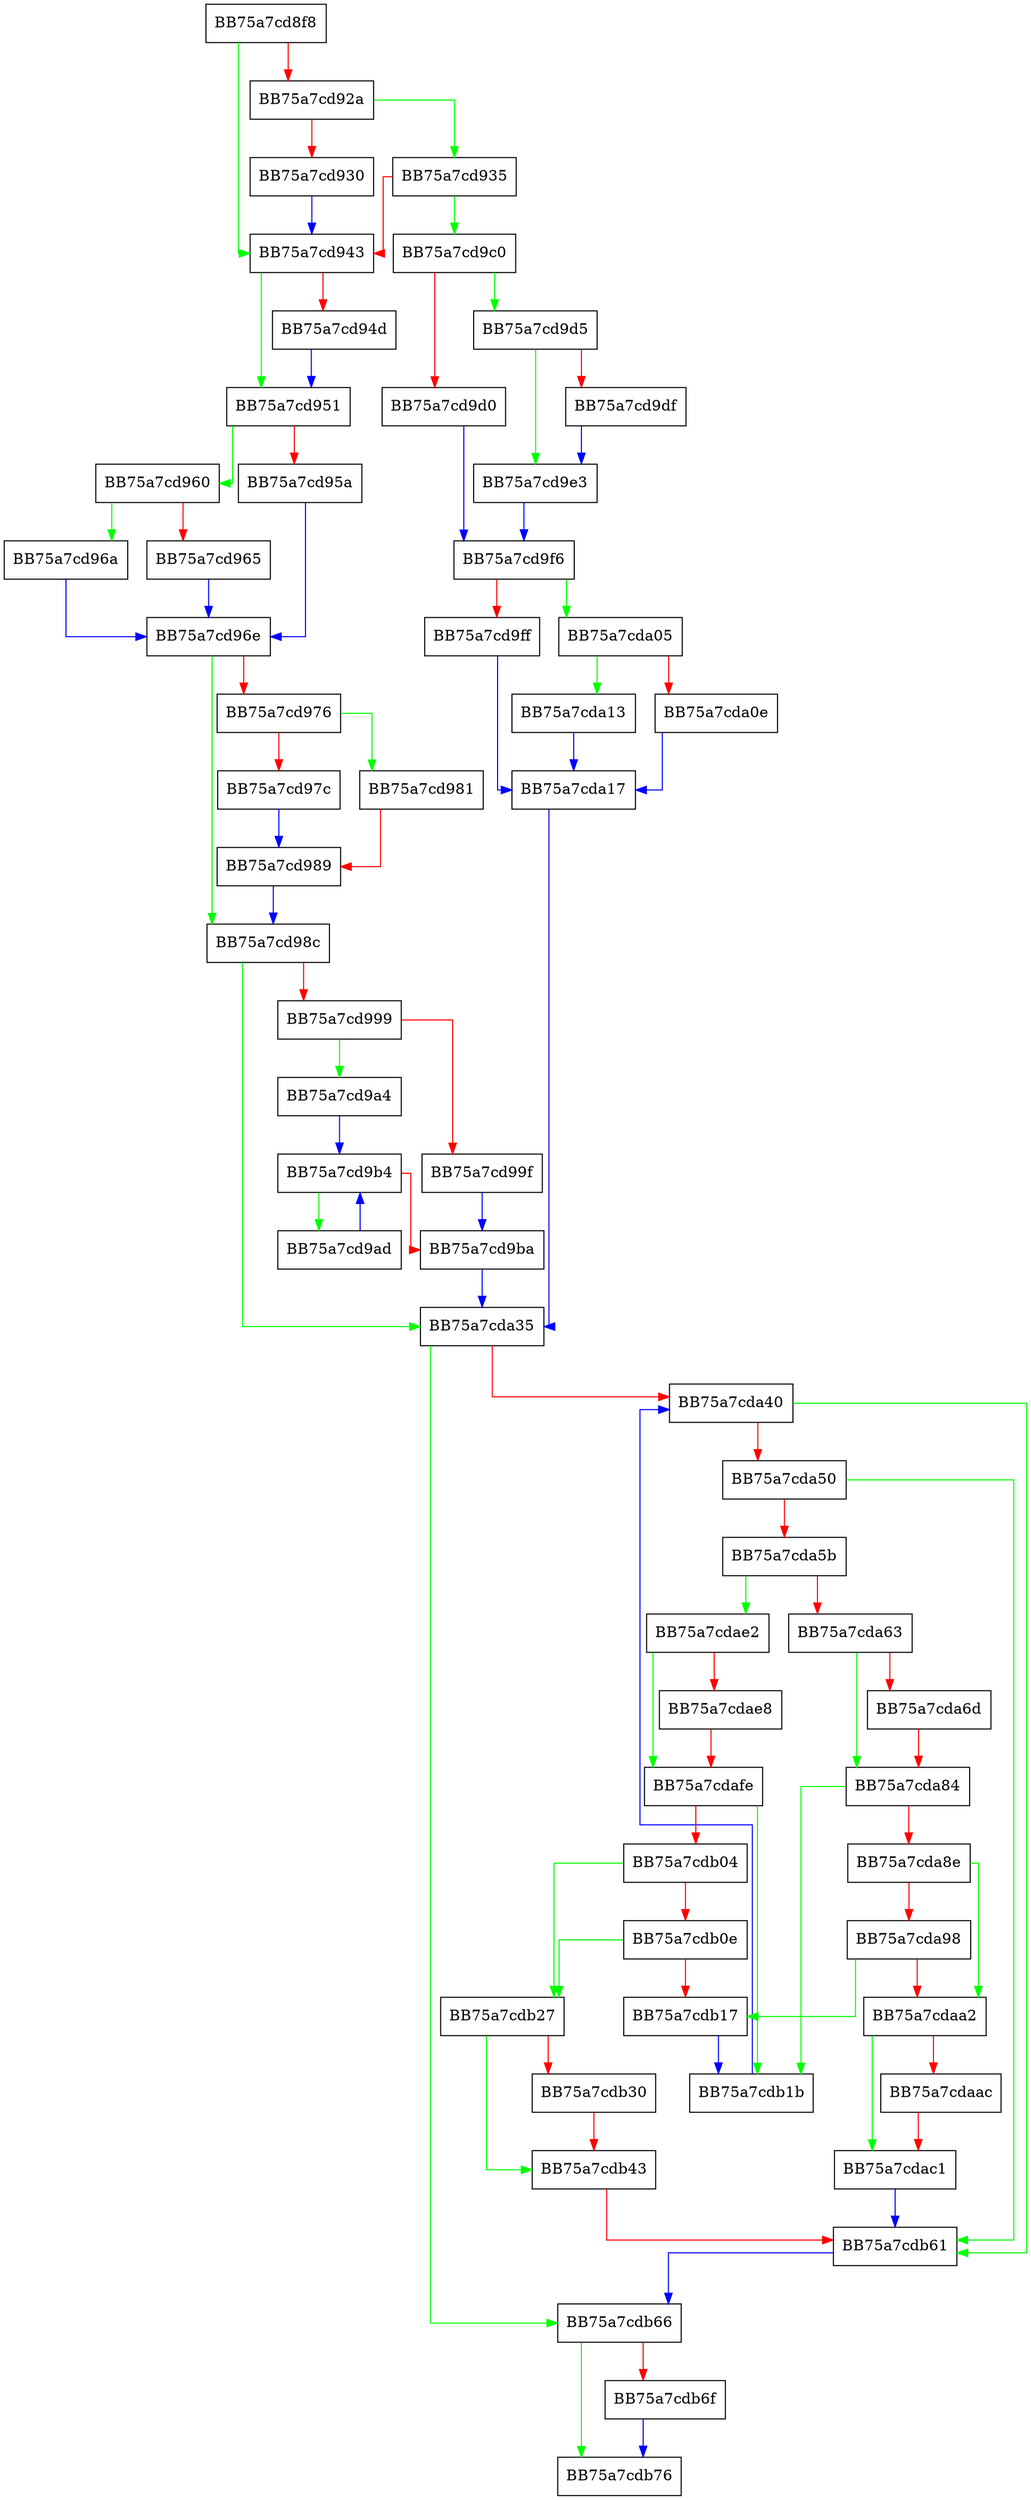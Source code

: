 digraph _Extract {
  node [shape="box"];
  graph [splines=ortho];
  BB75a7cd8f8 -> BB75a7cd943 [color="green"];
  BB75a7cd8f8 -> BB75a7cd92a [color="red"];
  BB75a7cd92a -> BB75a7cd935 [color="green"];
  BB75a7cd92a -> BB75a7cd930 [color="red"];
  BB75a7cd930 -> BB75a7cd943 [color="blue"];
  BB75a7cd935 -> BB75a7cd9c0 [color="green"];
  BB75a7cd935 -> BB75a7cd943 [color="red"];
  BB75a7cd943 -> BB75a7cd951 [color="green"];
  BB75a7cd943 -> BB75a7cd94d [color="red"];
  BB75a7cd94d -> BB75a7cd951 [color="blue"];
  BB75a7cd951 -> BB75a7cd960 [color="green"];
  BB75a7cd951 -> BB75a7cd95a [color="red"];
  BB75a7cd95a -> BB75a7cd96e [color="blue"];
  BB75a7cd960 -> BB75a7cd96a [color="green"];
  BB75a7cd960 -> BB75a7cd965 [color="red"];
  BB75a7cd965 -> BB75a7cd96e [color="blue"];
  BB75a7cd96a -> BB75a7cd96e [color="blue"];
  BB75a7cd96e -> BB75a7cd98c [color="green"];
  BB75a7cd96e -> BB75a7cd976 [color="red"];
  BB75a7cd976 -> BB75a7cd981 [color="green"];
  BB75a7cd976 -> BB75a7cd97c [color="red"];
  BB75a7cd97c -> BB75a7cd989 [color="blue"];
  BB75a7cd981 -> BB75a7cd989 [color="red"];
  BB75a7cd989 -> BB75a7cd98c [color="blue"];
  BB75a7cd98c -> BB75a7cda35 [color="green"];
  BB75a7cd98c -> BB75a7cd999 [color="red"];
  BB75a7cd999 -> BB75a7cd9a4 [color="green"];
  BB75a7cd999 -> BB75a7cd99f [color="red"];
  BB75a7cd99f -> BB75a7cd9ba [color="blue"];
  BB75a7cd9a4 -> BB75a7cd9b4 [color="blue"];
  BB75a7cd9ad -> BB75a7cd9b4 [color="blue"];
  BB75a7cd9b4 -> BB75a7cd9ad [color="green"];
  BB75a7cd9b4 -> BB75a7cd9ba [color="red"];
  BB75a7cd9ba -> BB75a7cda35 [color="blue"];
  BB75a7cd9c0 -> BB75a7cd9d5 [color="green"];
  BB75a7cd9c0 -> BB75a7cd9d0 [color="red"];
  BB75a7cd9d0 -> BB75a7cd9f6 [color="blue"];
  BB75a7cd9d5 -> BB75a7cd9e3 [color="green"];
  BB75a7cd9d5 -> BB75a7cd9df [color="red"];
  BB75a7cd9df -> BB75a7cd9e3 [color="blue"];
  BB75a7cd9e3 -> BB75a7cd9f6 [color="blue"];
  BB75a7cd9f6 -> BB75a7cda05 [color="green"];
  BB75a7cd9f6 -> BB75a7cd9ff [color="red"];
  BB75a7cd9ff -> BB75a7cda17 [color="blue"];
  BB75a7cda05 -> BB75a7cda13 [color="green"];
  BB75a7cda05 -> BB75a7cda0e [color="red"];
  BB75a7cda0e -> BB75a7cda17 [color="blue"];
  BB75a7cda13 -> BB75a7cda17 [color="blue"];
  BB75a7cda17 -> BB75a7cda35 [color="blue"];
  BB75a7cda35 -> BB75a7cdb66 [color="green"];
  BB75a7cda35 -> BB75a7cda40 [color="red"];
  BB75a7cda40 -> BB75a7cdb61 [color="green"];
  BB75a7cda40 -> BB75a7cda50 [color="red"];
  BB75a7cda50 -> BB75a7cdb61 [color="green"];
  BB75a7cda50 -> BB75a7cda5b [color="red"];
  BB75a7cda5b -> BB75a7cdae2 [color="green"];
  BB75a7cda5b -> BB75a7cda63 [color="red"];
  BB75a7cda63 -> BB75a7cda84 [color="green"];
  BB75a7cda63 -> BB75a7cda6d [color="red"];
  BB75a7cda6d -> BB75a7cda84 [color="red"];
  BB75a7cda84 -> BB75a7cdb1b [color="green"];
  BB75a7cda84 -> BB75a7cda8e [color="red"];
  BB75a7cda8e -> BB75a7cdaa2 [color="green"];
  BB75a7cda8e -> BB75a7cda98 [color="red"];
  BB75a7cda98 -> BB75a7cdb17 [color="green"];
  BB75a7cda98 -> BB75a7cdaa2 [color="red"];
  BB75a7cdaa2 -> BB75a7cdac1 [color="green"];
  BB75a7cdaa2 -> BB75a7cdaac [color="red"];
  BB75a7cdaac -> BB75a7cdac1 [color="red"];
  BB75a7cdac1 -> BB75a7cdb61 [color="blue"];
  BB75a7cdae2 -> BB75a7cdafe [color="green"];
  BB75a7cdae2 -> BB75a7cdae8 [color="red"];
  BB75a7cdae8 -> BB75a7cdafe [color="red"];
  BB75a7cdafe -> BB75a7cdb1b [color="green"];
  BB75a7cdafe -> BB75a7cdb04 [color="red"];
  BB75a7cdb04 -> BB75a7cdb27 [color="green"];
  BB75a7cdb04 -> BB75a7cdb0e [color="red"];
  BB75a7cdb0e -> BB75a7cdb27 [color="green"];
  BB75a7cdb0e -> BB75a7cdb17 [color="red"];
  BB75a7cdb17 -> BB75a7cdb1b [color="blue"];
  BB75a7cdb1b -> BB75a7cda40 [color="blue"];
  BB75a7cdb27 -> BB75a7cdb43 [color="green"];
  BB75a7cdb27 -> BB75a7cdb30 [color="red"];
  BB75a7cdb30 -> BB75a7cdb43 [color="red"];
  BB75a7cdb43 -> BB75a7cdb61 [color="red"];
  BB75a7cdb61 -> BB75a7cdb66 [color="blue"];
  BB75a7cdb66 -> BB75a7cdb76 [color="green"];
  BB75a7cdb66 -> BB75a7cdb6f [color="red"];
  BB75a7cdb6f -> BB75a7cdb76 [color="blue"];
}